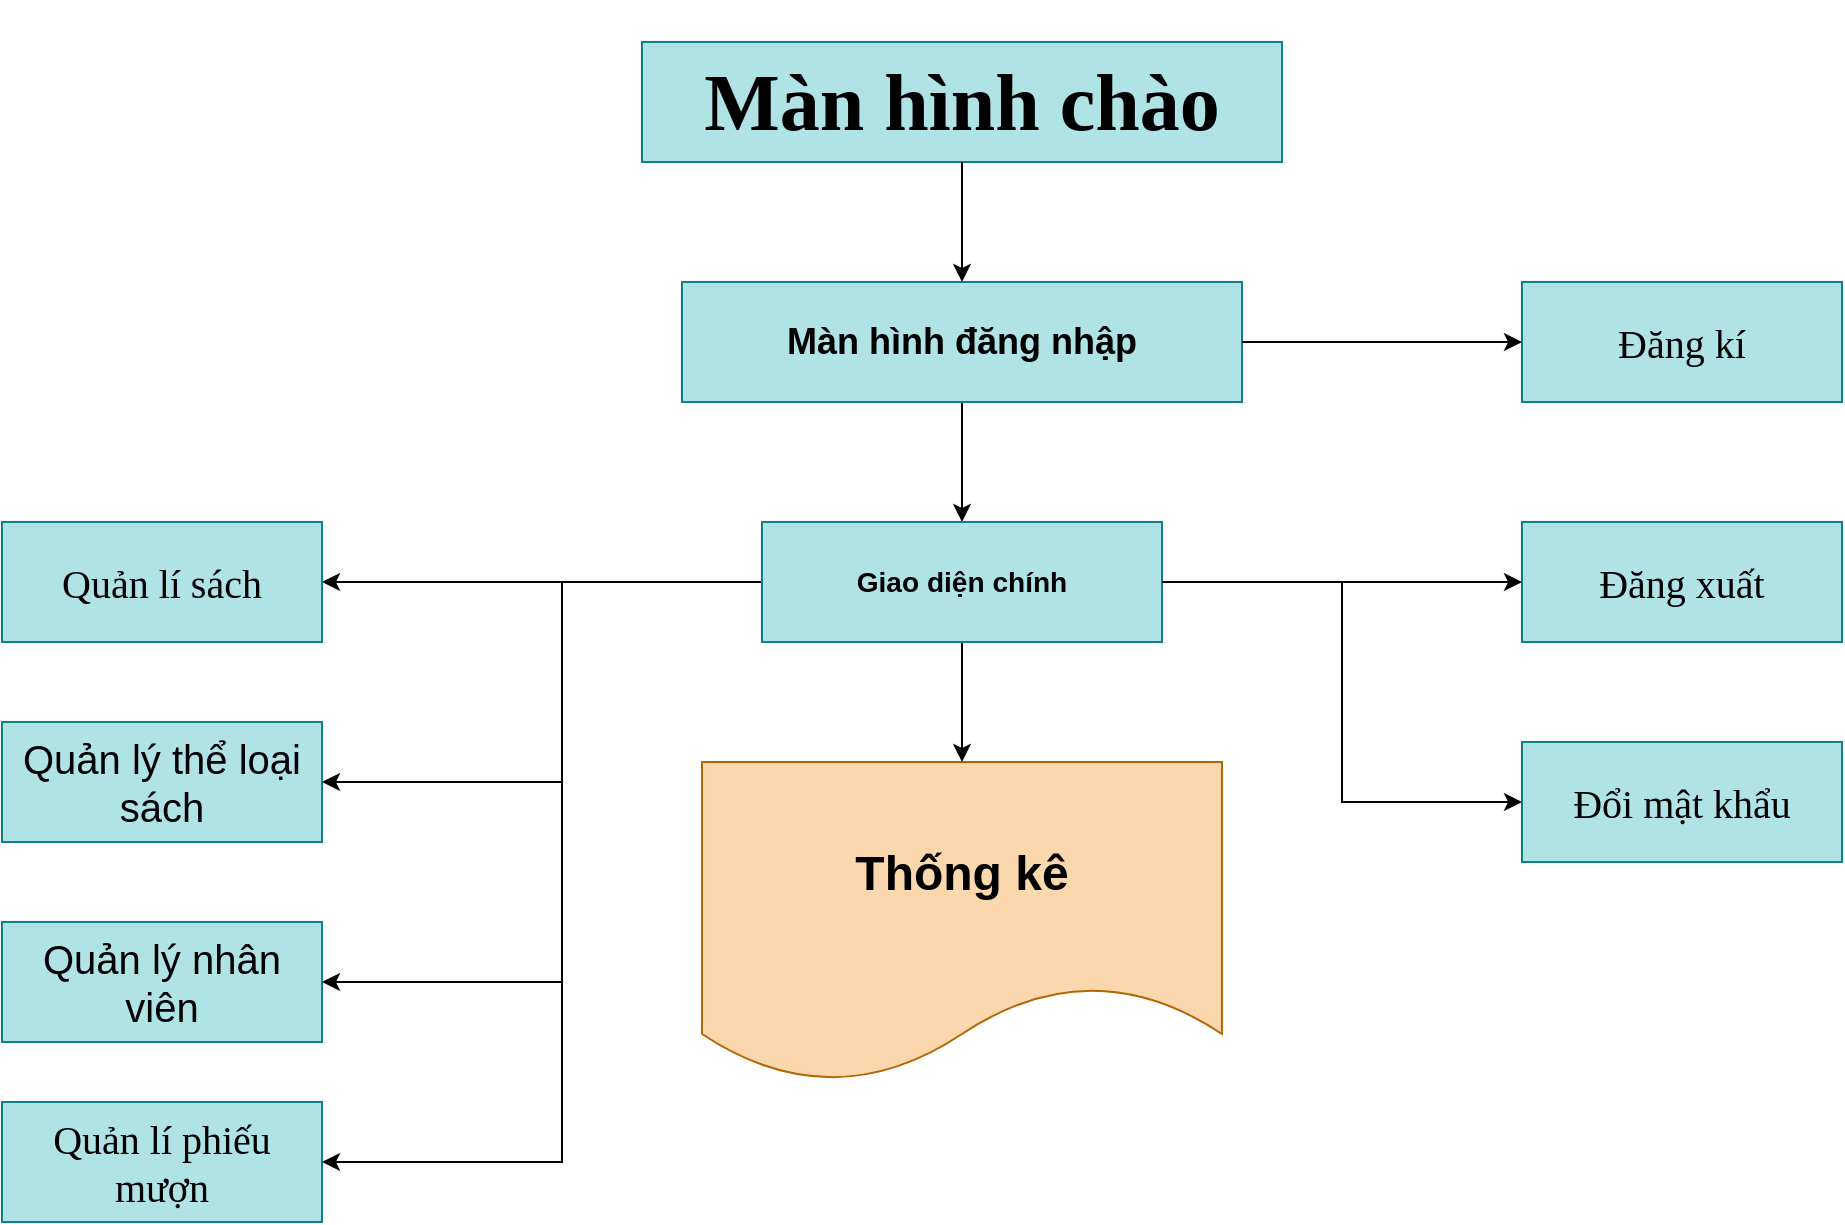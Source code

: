 <mxfile version="22.1.16" type="device">
  <diagram name="ERD" id="TrW1imZhlqITC_4QSuHt">
    <mxGraphModel dx="1434" dy="956" grid="1" gridSize="10" guides="1" tooltips="1" connect="1" arrows="1" fold="1" page="1" pageScale="1" pageWidth="1200" pageHeight="1920" math="0" shadow="0">
      <root>
        <mxCell id="0" />
        <mxCell id="1" parent="0" />
        <mxCell id="4_n8DEPhB0_QepCPkbsW-1" value="&lt;h1&gt;&lt;font color=&quot;#000000&quot;&gt;Thống kê&lt;/font&gt;&lt;/h1&gt;" style="shape=document;whiteSpace=wrap;html=1;boundedLbl=1;fillColor=#fad7ac;strokeColor=#b46504;" vertex="1" parent="1">
          <mxGeometry x="510" y="440" width="260" height="160" as="geometry" />
        </mxCell>
        <mxCell id="4_n8DEPhB0_QepCPkbsW-4" value="&lt;h1&gt;&lt;font color=&quot;#000000&quot;&gt;Màn hình chào&lt;/font&gt;&lt;/h1&gt;" style="rounded=0;whiteSpace=wrap;html=1;fontFamily=Times New Roman;fontSize=20;fillColor=#b0e3e6;strokeColor=#0e8088;" vertex="1" parent="1">
          <mxGeometry x="480" y="80" width="320" height="60" as="geometry" />
        </mxCell>
        <mxCell id="4_n8DEPhB0_QepCPkbsW-9" style="edgeStyle=orthogonalEdgeStyle;rounded=0;orthogonalLoop=1;jettySize=auto;html=1;exitX=0.5;exitY=1;exitDx=0;exitDy=0;" edge="1" parent="1" source="4_n8DEPhB0_QepCPkbsW-5" target="4_n8DEPhB0_QepCPkbsW-7">
          <mxGeometry relative="1" as="geometry" />
        </mxCell>
        <mxCell id="4_n8DEPhB0_QepCPkbsW-5" value="&lt;h2&gt;&lt;font color=&quot;#000000&quot;&gt;Màn hình đăng nhập&lt;/font&gt;&lt;/h2&gt;" style="rounded=0;whiteSpace=wrap;html=1;fillColor=#b0e3e6;strokeColor=#0e8088;" vertex="1" parent="1">
          <mxGeometry x="500" y="200" width="280" height="60" as="geometry" />
        </mxCell>
        <mxCell id="4_n8DEPhB0_QepCPkbsW-10" style="edgeStyle=orthogonalEdgeStyle;rounded=0;orthogonalLoop=1;jettySize=auto;html=1;entryX=0.5;entryY=0;entryDx=0;entryDy=0;" edge="1" parent="1" source="4_n8DEPhB0_QepCPkbsW-7" target="4_n8DEPhB0_QepCPkbsW-1">
          <mxGeometry relative="1" as="geometry" />
        </mxCell>
        <mxCell id="4_n8DEPhB0_QepCPkbsW-21" style="edgeStyle=orthogonalEdgeStyle;rounded=0;orthogonalLoop=1;jettySize=auto;html=1;entryX=1;entryY=0.5;entryDx=0;entryDy=0;" edge="1" parent="1" source="4_n8DEPhB0_QepCPkbsW-7" target="4_n8DEPhB0_QepCPkbsW-18">
          <mxGeometry relative="1" as="geometry" />
        </mxCell>
        <mxCell id="4_n8DEPhB0_QepCPkbsW-7" value="&lt;h3&gt;&lt;font color=&quot;#000000&quot;&gt;Giao diện chính&lt;/font&gt;&lt;/h3&gt;" style="rounded=0;whiteSpace=wrap;html=1;fillColor=#b0e3e6;strokeColor=#0e8088;" vertex="1" parent="1">
          <mxGeometry x="540" y="320" width="200" height="60" as="geometry" />
        </mxCell>
        <mxCell id="4_n8DEPhB0_QepCPkbsW-8" value="" style="endArrow=classic;html=1;rounded=0;exitX=0.5;exitY=1;exitDx=0;exitDy=0;" edge="1" parent="1" source="4_n8DEPhB0_QepCPkbsW-4">
          <mxGeometry width="50" height="50" relative="1" as="geometry">
            <mxPoint x="570" y="510" as="sourcePoint" />
            <mxPoint x="640" y="200" as="targetPoint" />
          </mxGeometry>
        </mxCell>
        <mxCell id="4_n8DEPhB0_QepCPkbsW-11" value="&lt;font color=&quot;#000000&quot; style=&quot;font-size: 20px;&quot; face=&quot;Times New Roman&quot;&gt;Đăng kí&lt;/font&gt;" style="rounded=0;whiteSpace=wrap;html=1;fillColor=#b0e3e6;strokeColor=#0e8088;" vertex="1" parent="1">
          <mxGeometry x="920" y="200" width="160" height="60" as="geometry" />
        </mxCell>
        <mxCell id="4_n8DEPhB0_QepCPkbsW-12" value="&lt;font style=&quot;font-size: 20px;&quot; color=&quot;#000000&quot; face=&quot;Times New Roman&quot;&gt;Đăng xuất&lt;/font&gt;" style="rounded=0;whiteSpace=wrap;html=1;fillColor=#b0e3e6;strokeColor=#0e8088;" vertex="1" parent="1">
          <mxGeometry x="920" y="320" width="160" height="60" as="geometry" />
        </mxCell>
        <mxCell id="4_n8DEPhB0_QepCPkbsW-13" value="&lt;font color=&quot;#000000&quot; face=&quot;Times New Roman&quot; style=&quot;font-size: 20px;&quot;&gt;Đổi mật khẩu&lt;/font&gt;" style="rounded=0;whiteSpace=wrap;html=1;fillColor=#b0e3e6;strokeColor=#0e8088;" vertex="1" parent="1">
          <mxGeometry x="920" y="430" width="160" height="60" as="geometry" />
        </mxCell>
        <mxCell id="4_n8DEPhB0_QepCPkbsW-14" value="" style="endArrow=classic;html=1;rounded=0;entryX=0;entryY=0.5;entryDx=0;entryDy=0;exitX=1;exitY=0.5;exitDx=0;exitDy=0;" edge="1" parent="1" source="4_n8DEPhB0_QepCPkbsW-5" target="4_n8DEPhB0_QepCPkbsW-11">
          <mxGeometry width="50" height="50" relative="1" as="geometry">
            <mxPoint x="570" y="510" as="sourcePoint" />
            <mxPoint x="620" y="460" as="targetPoint" />
          </mxGeometry>
        </mxCell>
        <mxCell id="4_n8DEPhB0_QepCPkbsW-15" value="" style="endArrow=classic;html=1;rounded=0;entryX=0;entryY=0.5;entryDx=0;entryDy=0;exitX=1;exitY=0.5;exitDx=0;exitDy=0;" edge="1" parent="1" source="4_n8DEPhB0_QepCPkbsW-7" target="4_n8DEPhB0_QepCPkbsW-12">
          <mxGeometry width="50" height="50" relative="1" as="geometry">
            <mxPoint x="780" y="349.5" as="sourcePoint" />
            <mxPoint x="920" y="349.5" as="targetPoint" />
            <Array as="points">
              <mxPoint x="830" y="350" />
            </Array>
          </mxGeometry>
        </mxCell>
        <mxCell id="4_n8DEPhB0_QepCPkbsW-17" value="" style="endArrow=classic;html=1;rounded=0;entryX=0;entryY=0.5;entryDx=0;entryDy=0;" edge="1" parent="1" target="4_n8DEPhB0_QepCPkbsW-13">
          <mxGeometry width="50" height="50" relative="1" as="geometry">
            <mxPoint x="830" y="350" as="sourcePoint" />
            <mxPoint x="620" y="460" as="targetPoint" />
            <Array as="points">
              <mxPoint x="830" y="460" />
            </Array>
          </mxGeometry>
        </mxCell>
        <mxCell id="4_n8DEPhB0_QepCPkbsW-18" value="&lt;font color=&quot;#000000&quot; style=&quot;font-size: 20px;&quot; face=&quot;Times New Roman&quot;&gt;Quản lí sách&lt;/font&gt;" style="rounded=0;whiteSpace=wrap;html=1;fillColor=#b0e3e6;strokeColor=#0e8088;" vertex="1" parent="1">
          <mxGeometry x="160" y="320" width="160" height="60" as="geometry" />
        </mxCell>
        <mxCell id="4_n8DEPhB0_QepCPkbsW-22" value="&lt;font color=&quot;#000000&quot; style=&quot;font-size: 20px;&quot;&gt;Quản lý thể loại sách&lt;/font&gt;" style="rounded=0;whiteSpace=wrap;html=1;fillColor=#b0e3e6;strokeColor=#0e8088;" vertex="1" parent="1">
          <mxGeometry x="160" y="420" width="160" height="60" as="geometry" />
        </mxCell>
        <mxCell id="4_n8DEPhB0_QepCPkbsW-23" value="&lt;font color=&quot;#000000&quot; style=&quot;font-size: 20px;&quot;&gt;Quản lý nhân viên&lt;/font&gt;" style="rounded=0;whiteSpace=wrap;html=1;fillColor=#b0e3e6;strokeColor=#0e8088;" vertex="1" parent="1">
          <mxGeometry x="160" y="520" width="160" height="60" as="geometry" />
        </mxCell>
        <mxCell id="4_n8DEPhB0_QepCPkbsW-24" value="&lt;font color=&quot;#000000&quot; style=&quot;font-size: 20px;&quot; face=&quot;Times New Roman&quot;&gt;Quản lí phiếu mượn&lt;/font&gt;" style="rounded=0;whiteSpace=wrap;html=1;fillColor=#b0e3e6;strokeColor=#0e8088;" vertex="1" parent="1">
          <mxGeometry x="160" y="610" width="160" height="60" as="geometry" />
        </mxCell>
        <mxCell id="4_n8DEPhB0_QepCPkbsW-25" value="" style="endArrow=classic;html=1;rounded=0;entryX=1;entryY=0.5;entryDx=0;entryDy=0;" edge="1" parent="1" target="4_n8DEPhB0_QepCPkbsW-22">
          <mxGeometry width="50" height="50" relative="1" as="geometry">
            <mxPoint x="440" y="350" as="sourcePoint" />
            <mxPoint x="620" y="460" as="targetPoint" />
            <Array as="points">
              <mxPoint x="440" y="450" />
            </Array>
          </mxGeometry>
        </mxCell>
        <mxCell id="4_n8DEPhB0_QepCPkbsW-26" value="" style="endArrow=classic;html=1;rounded=0;entryX=1;entryY=0.5;entryDx=0;entryDy=0;" edge="1" parent="1" target="4_n8DEPhB0_QepCPkbsW-23">
          <mxGeometry width="50" height="50" relative="1" as="geometry">
            <mxPoint x="440" y="450" as="sourcePoint" />
            <mxPoint x="620" y="460" as="targetPoint" />
            <Array as="points">
              <mxPoint x="440" y="550" />
            </Array>
          </mxGeometry>
        </mxCell>
        <mxCell id="4_n8DEPhB0_QepCPkbsW-27" value="" style="endArrow=classic;html=1;rounded=0;entryX=1;entryY=0.5;entryDx=0;entryDy=0;" edge="1" parent="1" target="4_n8DEPhB0_QepCPkbsW-24">
          <mxGeometry width="50" height="50" relative="1" as="geometry">
            <mxPoint x="440" y="550" as="sourcePoint" />
            <mxPoint x="620" y="460" as="targetPoint" />
            <Array as="points">
              <mxPoint x="440" y="640" />
            </Array>
          </mxGeometry>
        </mxCell>
      </root>
    </mxGraphModel>
  </diagram>
</mxfile>

